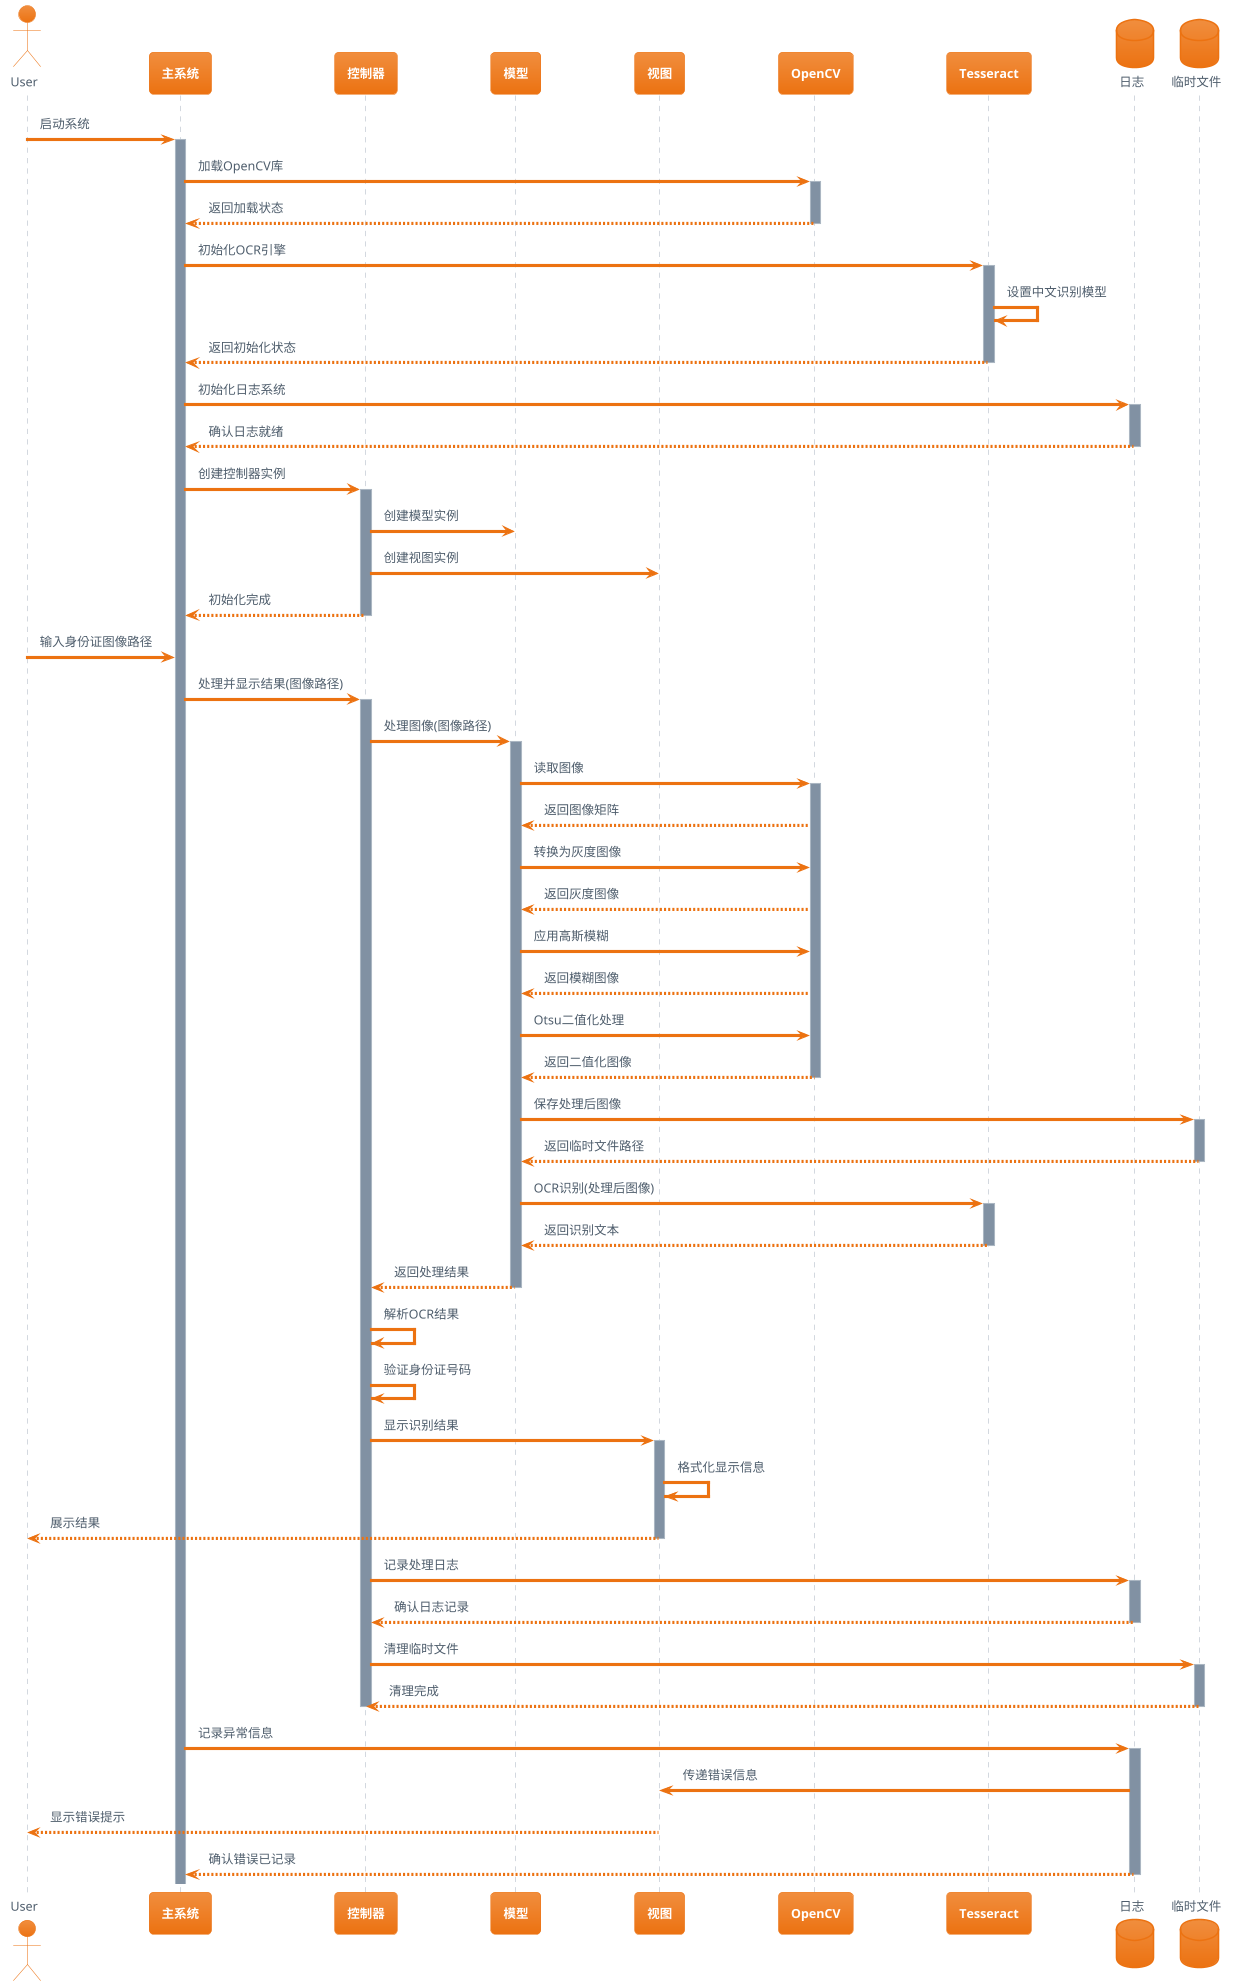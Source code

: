 @startuml 中华人民共和国居民身份证OCR识别系统

skinparam ParticipantPadding 20
skinparam BoxPadding 10
skinparam SequenceGroupBodyBackgroundColor white
skinparam ParticipantFontStyle bold
skinparam BoxFontStyle bold

!theme aws-orange

actor User
participant "主系统" as Main
participant "控制器" as Controller
participant "模型" as Model
participant "视图" as View
participant "OpenCV" as OpenCV
participant "Tesseract" as Tesseract
database "日志" as Logger
database "临时文件" as TempFiles

box "系统初始化阶段" #LightBlue
    User -> Main: 启动系统
    activate Main
    
    Main -> OpenCV: 加载OpenCV库
    activate OpenCV
    OpenCV --> Main: 返回加载状态
    deactivate OpenCV
    
    Main -> Tesseract: 初始化OCR引擎
    activate Tesseract
    Tesseract -> Tesseract: 设置中文识别模型
    Tesseract --> Main: 返回初始化状态
    deactivate Tesseract
    
    Main -> Logger: 初始化日志系统
    activate Logger
    Logger --> Main: 确认日志就绪
    deactivate Logger
    
    Main -> Controller: 创建控制器实例
    activate Controller
    Controller -> Model: 创建模型实例
    Controller -> View: 创建视图实例
    Controller --> Main: 初始化完成
    deactivate Controller
end box

box "图像处理流程" #LightYellow
    User -> Main: 输入身份证图像路径
    Main -> Controller: 处理并显示结果(图像路径)
    activate Controller
    
    Controller -> Model: 处理图像(图像路径)
    activate Model
    
    Model -> OpenCV: 读取图像
    activate OpenCV
    OpenCV --> Model: 返回图像矩阵
    
    Model -> OpenCV: 转换为灰度图像
    OpenCV --> Model: 返回灰度图像
    
    Model -> OpenCV: 应用高斯模糊
    OpenCV --> Model: 返回模糊图像
    
    Model -> OpenCV: Otsu二值化处理
    OpenCV --> Model: 返回二值化图像
    deactivate OpenCV
    
    Model -> TempFiles: 保存处理后图像
    activate TempFiles
    TempFiles --> Model: 返回临时文件路径
    deactivate TempFiles
    
    Model -> Tesseract: OCR识别(处理后图像)
    activate Tesseract
    Tesseract --> Model: 返回识别文本
    deactivate Tesseract
    
    Model --> Controller: 返回处理结果
    deactivate Model
    
    Controller -> Controller: 解析OCR结果
    Controller -> Controller: 验证身份证号码
    
    Controller -> View: 显示识别结果
    activate View
    View -> View: 格式化显示信息
    View --> User: 展示结果
    deactivate View
    
    Controller -> Logger: 记录处理日志
    activate Logger
    Logger --> Controller: 确认日志记录
    deactivate Logger
    
    Controller -> TempFiles: 清理临时文件
    activate TempFiles
    TempFiles --> Controller: 清理完成
    deactivate TempFiles
    
    deactivate Controller
end box

box "错误处理流程" #LightPink
    Main -> Logger: 记录异常信息
    activate Logger
    Logger -> View: 传递错误信息
    View --> User: 显示错误提示
    Logger --> Main: 确认错误已记录
    deactivate Logger
end box

@enduml